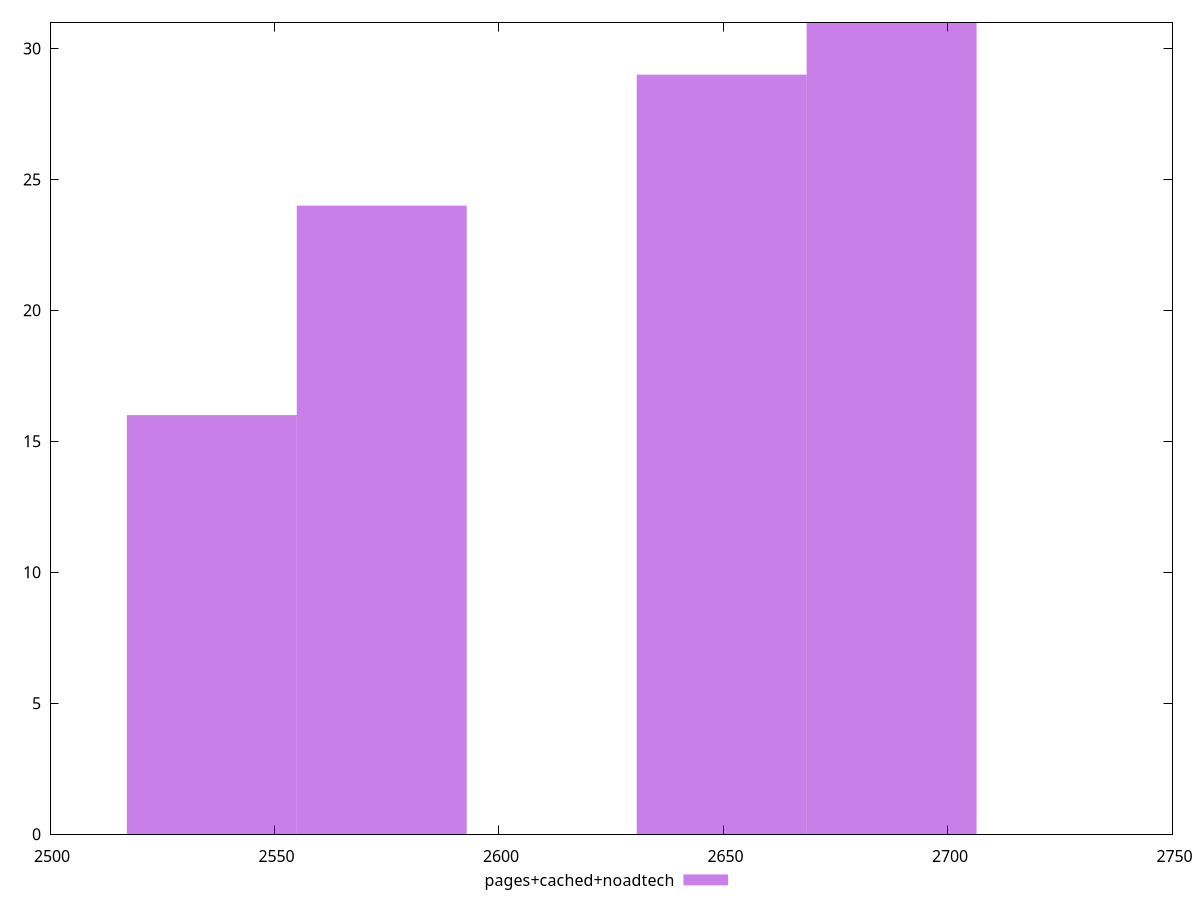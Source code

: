$_pagesCachedNoadtech <<EOF
2649.5882414953703 29
2573.8857203097887 24
2536.0344597169974 16
2687.4395020881616 31
EOF
set key outside below
set terminal pngcairo
set output "report_00006_2020-11-02T20-21-41.718Z/speed-index/pages+cached+noadtech//raw_hist.png"
set yrange [0:31]
set boxwidth 37.85126059279101
set style fill transparent solid 0.5 noborder
plot $_pagesCachedNoadtech title "pages+cached+noadtech" with boxes ,